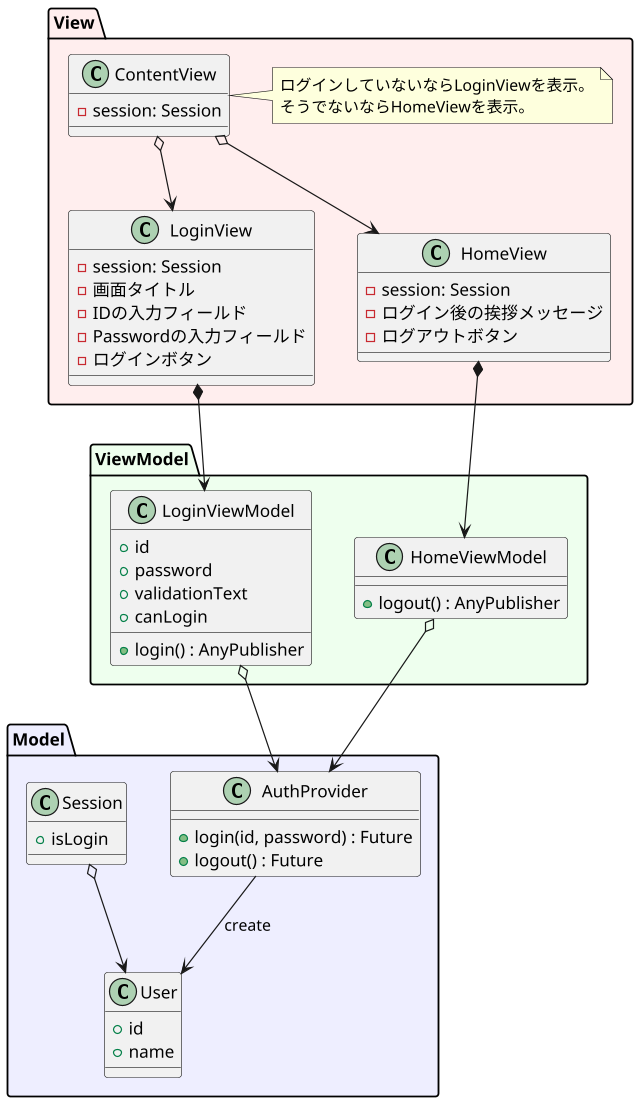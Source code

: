 @startuml
scale 640 width

package "View" #FFEEEE {
    class ContentView {
        -session: Session
    }
    note right of ContentView
        ログインしていないならLoginViewを表示。
        そうでないならHomeViewを表示。
    end note

    class LoginView {
        -session: Session
        -画面タイトル
        -IDの入力フィールド
        -Passwordの入力フィールド
        -ログインボタン
    }

    class HomeView {
        -session: Session
        -ログイン後の挨拶メッセージ
        -ログアウトボタン
    }
}

package "ViewModel" #EEFFEE {
    class LoginViewModel {
        +id
        +password
        +validationText
        +canLogin

        +login() : AnyPublisher
    }

    class HomeViewModel {
        +logout() : AnyPublisher
    }
}

package "Model" #EEEEFF {
    class AuthProvider {
            +login(id, password) : Future
            +logout() : Future
    }
    class User {
        +id
        +name
    }

    class Session {
        +isLogin
    }
}

ContentView o--> LoginView
ContentView o--> HomeView

LoginView *--> LoginViewModel
HomeView *--> HomeViewModel

LoginViewModel o--> AuthProvider
HomeViewModel o--> AuthProvider

AuthProvider --> User :create

Session o--> User

@enduml